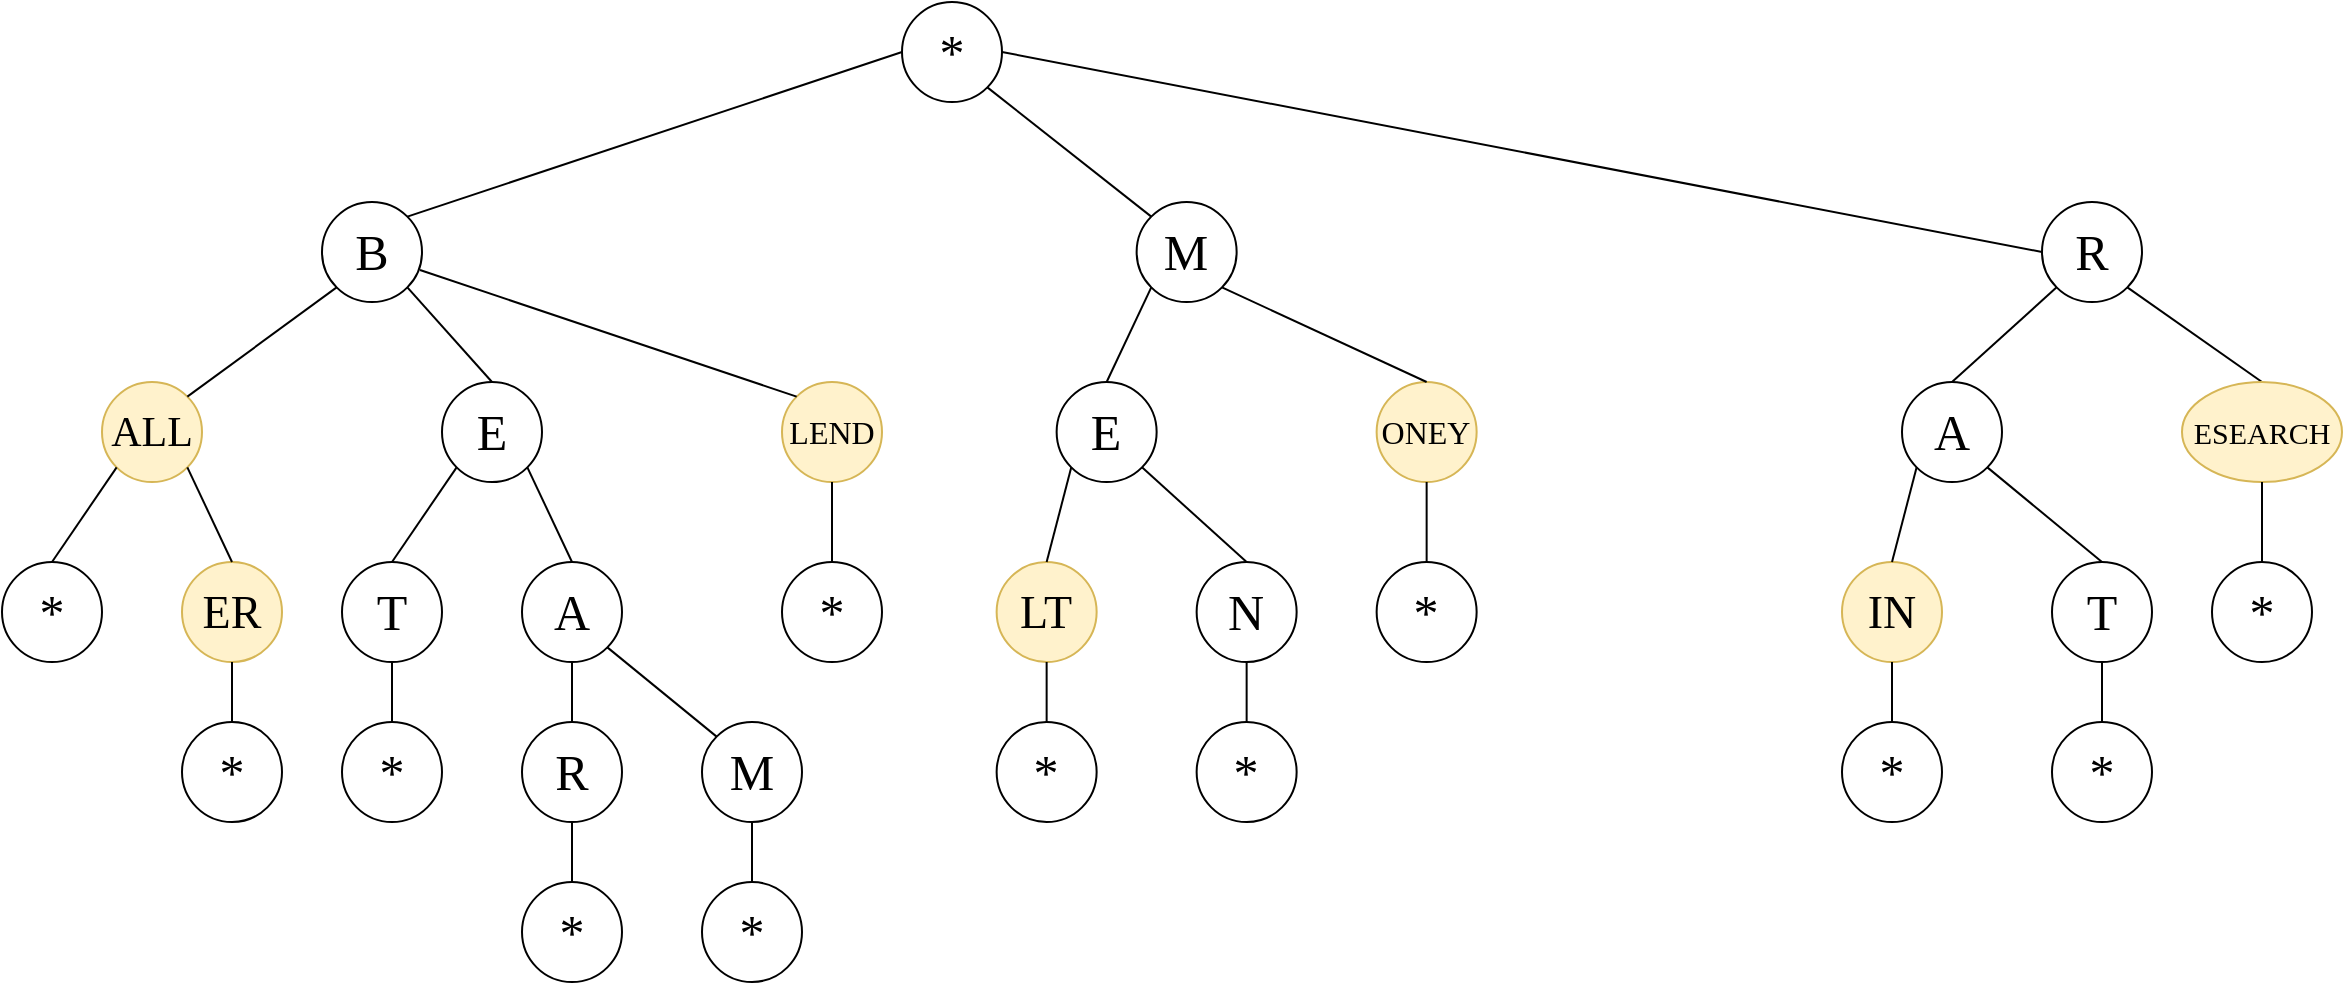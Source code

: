 <mxfile version="26.2.1">
  <diagram name="Pagina-1" id="opBmVjl81uKZEpGNowlr">
    <mxGraphModel dx="1428" dy="743" grid="1" gridSize="10" guides="1" tooltips="1" connect="1" arrows="1" fold="1" page="1" pageScale="1" pageWidth="2339" pageHeight="3300" math="0" shadow="0">
      <root>
        <mxCell id="0" />
        <mxCell id="1" parent="0" />
        <mxCell id="U-kLjbXsFDqCu3goTRht-1" value="&lt;font style=&quot;font-size: 25px;&quot; face=&quot;Comic Sans MS&quot;&gt;*&lt;/font&gt;" style="ellipse;whiteSpace=wrap;html=1;aspect=fixed;" vertex="1" parent="1">
          <mxGeometry x="570" y="20" width="50" height="50" as="geometry" />
        </mxCell>
        <mxCell id="U-kLjbXsFDqCu3goTRht-2" value="&lt;font face=&quot;Comic Sans MS&quot;&gt;&lt;span style=&quot;font-size: 25px;&quot;&gt;B&lt;/span&gt;&lt;/font&gt;" style="ellipse;whiteSpace=wrap;html=1;aspect=fixed;" vertex="1" parent="1">
          <mxGeometry x="280" y="120" width="50" height="50" as="geometry" />
        </mxCell>
        <mxCell id="U-kLjbXsFDqCu3goTRht-3" value="&lt;font face=&quot;Comic Sans MS&quot;&gt;&lt;span style=&quot;font-size: 25px;&quot;&gt;R&lt;/span&gt;&lt;/font&gt;" style="ellipse;whiteSpace=wrap;html=1;aspect=fixed;" vertex="1" parent="1">
          <mxGeometry x="1140" y="120" width="50" height="50" as="geometry" />
        </mxCell>
        <mxCell id="U-kLjbXsFDqCu3goTRht-4" value="&lt;font face=&quot;Comic Sans MS&quot;&gt;&lt;span style=&quot;font-size: 25px;&quot;&gt;M&lt;/span&gt;&lt;/font&gt;" style="ellipse;whiteSpace=wrap;html=1;aspect=fixed;" vertex="1" parent="1">
          <mxGeometry x="687.32" y="120" width="50" height="50" as="geometry" />
        </mxCell>
        <mxCell id="U-kLjbXsFDqCu3goTRht-5" value="&lt;font style=&quot;font-size: 21px;&quot; face=&quot;Comic Sans MS&quot;&gt;ALL&lt;/font&gt;" style="ellipse;whiteSpace=wrap;html=1;aspect=fixed;fillColor=#fff2cc;strokeColor=#d6b656;" vertex="1" parent="1">
          <mxGeometry x="170" y="210" width="50" height="50" as="geometry" />
        </mxCell>
        <mxCell id="U-kLjbXsFDqCu3goTRht-8" value="&lt;font face=&quot;Comic Sans MS&quot;&gt;&lt;span style=&quot;font-size: 25px;&quot;&gt;*&lt;/span&gt;&lt;/font&gt;" style="ellipse;whiteSpace=wrap;html=1;aspect=fixed;" vertex="1" parent="1">
          <mxGeometry x="120" y="300" width="50" height="50" as="geometry" />
        </mxCell>
        <mxCell id="U-kLjbXsFDqCu3goTRht-9" value="&lt;font style=&quot;font-size: 23px;&quot; face=&quot;Comic Sans MS&quot;&gt;ER&lt;/font&gt;" style="ellipse;whiteSpace=wrap;html=1;aspect=fixed;fillColor=#fff2cc;strokeColor=#d6b656;" vertex="1" parent="1">
          <mxGeometry x="210" y="300" width="50" height="50" as="geometry" />
        </mxCell>
        <mxCell id="U-kLjbXsFDqCu3goTRht-10" value="&lt;font face=&quot;Comic Sans MS&quot;&gt;&lt;span style=&quot;font-size: 25px;&quot;&gt;*&lt;/span&gt;&lt;/font&gt;" style="ellipse;whiteSpace=wrap;html=1;aspect=fixed;" vertex="1" parent="1">
          <mxGeometry x="210" y="380" width="50" height="50" as="geometry" />
        </mxCell>
        <mxCell id="U-kLjbXsFDqCu3goTRht-11" value="&lt;font face=&quot;Comic Sans MS&quot;&gt;&lt;span style=&quot;font-size: 25px;&quot;&gt;T&lt;/span&gt;&lt;/font&gt;" style="ellipse;whiteSpace=wrap;html=1;aspect=fixed;" vertex="1" parent="1">
          <mxGeometry x="290" y="300" width="50" height="50" as="geometry" />
        </mxCell>
        <mxCell id="U-kLjbXsFDqCu3goTRht-12" value="&lt;font face=&quot;Comic Sans MS&quot;&gt;&lt;span style=&quot;font-size: 25px;&quot;&gt;*&lt;/span&gt;&lt;/font&gt;" style="ellipse;whiteSpace=wrap;html=1;aspect=fixed;" vertex="1" parent="1">
          <mxGeometry x="290" y="380" width="50" height="50" as="geometry" />
        </mxCell>
        <mxCell id="U-kLjbXsFDqCu3goTRht-13" value="&lt;font face=&quot;Comic Sans MS&quot;&gt;&lt;span style=&quot;font-size: 25px;&quot;&gt;E&lt;/span&gt;&lt;/font&gt;" style="ellipse;whiteSpace=wrap;html=1;aspect=fixed;" vertex="1" parent="1">
          <mxGeometry x="340" y="210" width="50" height="50" as="geometry" />
        </mxCell>
        <mxCell id="U-kLjbXsFDqCu3goTRht-14" value="&lt;font face=&quot;Comic Sans MS&quot;&gt;&lt;span style=&quot;font-size: 25px;&quot;&gt;A&lt;/span&gt;&lt;/font&gt;" style="ellipse;whiteSpace=wrap;html=1;aspect=fixed;" vertex="1" parent="1">
          <mxGeometry x="380" y="300" width="50" height="50" as="geometry" />
        </mxCell>
        <mxCell id="U-kLjbXsFDqCu3goTRht-15" value="&lt;font face=&quot;Comic Sans MS&quot;&gt;&lt;span style=&quot;font-size: 25px;&quot;&gt;R&lt;/span&gt;&lt;/font&gt;" style="ellipse;whiteSpace=wrap;html=1;aspect=fixed;" vertex="1" parent="1">
          <mxGeometry x="380" y="380" width="50" height="50" as="geometry" />
        </mxCell>
        <mxCell id="U-kLjbXsFDqCu3goTRht-16" value="&lt;font face=&quot;Comic Sans MS&quot;&gt;&lt;span style=&quot;font-size: 25px;&quot;&gt;*&lt;/span&gt;&lt;/font&gt;" style="ellipse;whiteSpace=wrap;html=1;aspect=fixed;" vertex="1" parent="1">
          <mxGeometry x="380" y="460" width="50" height="50" as="geometry" />
        </mxCell>
        <mxCell id="U-kLjbXsFDqCu3goTRht-17" value="&lt;font face=&quot;Comic Sans MS&quot;&gt;&lt;span style=&quot;font-size: 25px;&quot;&gt;M&lt;/span&gt;&lt;/font&gt;" style="ellipse;whiteSpace=wrap;html=1;aspect=fixed;" vertex="1" parent="1">
          <mxGeometry x="470" y="380" width="50" height="50" as="geometry" />
        </mxCell>
        <mxCell id="U-kLjbXsFDqCu3goTRht-18" value="&lt;font face=&quot;Comic Sans MS&quot;&gt;&lt;span style=&quot;font-size: 25px;&quot;&gt;*&lt;/span&gt;&lt;/font&gt;" style="ellipse;whiteSpace=wrap;html=1;aspect=fixed;" vertex="1" parent="1">
          <mxGeometry x="470" y="460" width="50" height="50" as="geometry" />
        </mxCell>
        <mxCell id="U-kLjbXsFDqCu3goTRht-19" value="&lt;font style=&quot;font-size: 16px;&quot; face=&quot;Comic Sans MS&quot;&gt;LEND&lt;/font&gt;" style="ellipse;whiteSpace=wrap;html=1;aspect=fixed;fillColor=#fff2cc;strokeColor=#d6b656;" vertex="1" parent="1">
          <mxGeometry x="510" y="210" width="50" height="50" as="geometry" />
        </mxCell>
        <mxCell id="U-kLjbXsFDqCu3goTRht-23" value="&lt;font face=&quot;Comic Sans MS&quot;&gt;&lt;span style=&quot;font-size: 25px;&quot;&gt;*&lt;/span&gt;&lt;/font&gt;" style="ellipse;whiteSpace=wrap;html=1;aspect=fixed;" vertex="1" parent="1">
          <mxGeometry x="510" y="300" width="50" height="50" as="geometry" />
        </mxCell>
        <mxCell id="U-kLjbXsFDqCu3goTRht-24" value="&lt;font face=&quot;Comic Sans MS&quot;&gt;&lt;span style=&quot;font-size: 25px;&quot;&gt;E&lt;/span&gt;&lt;/font&gt;" style="ellipse;whiteSpace=wrap;html=1;aspect=fixed;" vertex="1" parent="1">
          <mxGeometry x="647.32" y="210" width="50" height="50" as="geometry" />
        </mxCell>
        <mxCell id="U-kLjbXsFDqCu3goTRht-25" value="&lt;font style=&quot;font-size: 23px;&quot; face=&quot;Comic Sans MS&quot;&gt;LT&lt;/font&gt;" style="ellipse;whiteSpace=wrap;html=1;aspect=fixed;fillColor=#fff2cc;strokeColor=#d6b656;" vertex="1" parent="1">
          <mxGeometry x="617.32" y="300" width="50" height="50" as="geometry" />
        </mxCell>
        <mxCell id="U-kLjbXsFDqCu3goTRht-27" value="&lt;font face=&quot;Comic Sans MS&quot;&gt;&lt;span style=&quot;font-size: 25px;&quot;&gt;*&lt;/span&gt;&lt;/font&gt;" style="ellipse;whiteSpace=wrap;html=1;aspect=fixed;" vertex="1" parent="1">
          <mxGeometry x="617.32" y="380" width="50" height="50" as="geometry" />
        </mxCell>
        <mxCell id="U-kLjbXsFDqCu3goTRht-28" value="&lt;font face=&quot;Comic Sans MS&quot;&gt;&lt;span style=&quot;font-size: 25px;&quot;&gt;N&lt;/span&gt;&lt;/font&gt;" style="ellipse;whiteSpace=wrap;html=1;aspect=fixed;" vertex="1" parent="1">
          <mxGeometry x="717.32" y="300" width="50" height="50" as="geometry" />
        </mxCell>
        <mxCell id="U-kLjbXsFDqCu3goTRht-29" value="&lt;font face=&quot;Comic Sans MS&quot;&gt;&lt;span style=&quot;font-size: 25px;&quot;&gt;*&lt;/span&gt;&lt;/font&gt;" style="ellipse;whiteSpace=wrap;html=1;aspect=fixed;" vertex="1" parent="1">
          <mxGeometry x="717.32" y="380" width="50" height="50" as="geometry" />
        </mxCell>
        <mxCell id="U-kLjbXsFDqCu3goTRht-30" value="&lt;font style=&quot;font-size: 16px;&quot; face=&quot;Comic Sans MS&quot;&gt;ONEY&lt;/font&gt;" style="ellipse;whiteSpace=wrap;html=1;aspect=fixed;fillColor=#fff2cc;strokeColor=#d6b656;" vertex="1" parent="1">
          <mxGeometry x="807.32" y="210" width="50" height="50" as="geometry" />
        </mxCell>
        <mxCell id="U-kLjbXsFDqCu3goTRht-34" value="&lt;font face=&quot;Comic Sans MS&quot;&gt;&lt;span style=&quot;font-size: 25px;&quot;&gt;*&lt;/span&gt;&lt;/font&gt;" style="ellipse;whiteSpace=wrap;html=1;aspect=fixed;" vertex="1" parent="1">
          <mxGeometry x="807.32" y="300" width="50" height="50" as="geometry" />
        </mxCell>
        <mxCell id="U-kLjbXsFDqCu3goTRht-35" value="&lt;font face=&quot;Comic Sans MS&quot;&gt;&lt;span style=&quot;font-size: 25px;&quot;&gt;A&lt;/span&gt;&lt;/font&gt;" style="ellipse;whiteSpace=wrap;html=1;aspect=fixed;" vertex="1" parent="1">
          <mxGeometry x="1070" y="210" width="50" height="50" as="geometry" />
        </mxCell>
        <mxCell id="U-kLjbXsFDqCu3goTRht-36" value="&lt;font style=&quot;font-size: 23px;&quot; face=&quot;Comic Sans MS&quot;&gt;IN&lt;/font&gt;" style="ellipse;whiteSpace=wrap;html=1;aspect=fixed;fillColor=#fff2cc;strokeColor=#d6b656;" vertex="1" parent="1">
          <mxGeometry x="1040" y="300" width="50" height="50" as="geometry" />
        </mxCell>
        <mxCell id="U-kLjbXsFDqCu3goTRht-38" value="&lt;font face=&quot;Comic Sans MS&quot;&gt;&lt;span style=&quot;font-size: 25px;&quot;&gt;*&lt;/span&gt;&lt;/font&gt;" style="ellipse;whiteSpace=wrap;html=1;aspect=fixed;" vertex="1" parent="1">
          <mxGeometry x="1040" y="380" width="50" height="50" as="geometry" />
        </mxCell>
        <mxCell id="U-kLjbXsFDqCu3goTRht-39" value="&lt;font face=&quot;Comic Sans MS&quot;&gt;&lt;span style=&quot;font-size: 25px;&quot;&gt;T&lt;/span&gt;&lt;/font&gt;" style="ellipse;whiteSpace=wrap;html=1;aspect=fixed;" vertex="1" parent="1">
          <mxGeometry x="1145" y="300" width="50" height="50" as="geometry" />
        </mxCell>
        <mxCell id="U-kLjbXsFDqCu3goTRht-40" value="&lt;font face=&quot;Comic Sans MS&quot;&gt;&lt;span style=&quot;font-size: 25px;&quot;&gt;*&lt;/span&gt;&lt;/font&gt;" style="ellipse;whiteSpace=wrap;html=1;aspect=fixed;" vertex="1" parent="1">
          <mxGeometry x="1145" y="380" width="50" height="50" as="geometry" />
        </mxCell>
        <mxCell id="U-kLjbXsFDqCu3goTRht-49" value="" style="endArrow=none;html=1;rounded=0;entryX=0;entryY=0.5;entryDx=0;entryDy=0;exitX=1;exitY=0;exitDx=0;exitDy=0;" edge="1" parent="1" source="U-kLjbXsFDqCu3goTRht-2" target="U-kLjbXsFDqCu3goTRht-1">
          <mxGeometry width="50" height="50" relative="1" as="geometry">
            <mxPoint x="370" y="130" as="sourcePoint" />
            <mxPoint x="510" y="90" as="targetPoint" />
          </mxGeometry>
        </mxCell>
        <mxCell id="U-kLjbXsFDqCu3goTRht-50" value="" style="endArrow=none;html=1;rounded=0;entryX=0;entryY=1;entryDx=0;entryDy=0;exitX=1;exitY=0;exitDx=0;exitDy=0;" edge="1" parent="1" source="U-kLjbXsFDqCu3goTRht-5" target="U-kLjbXsFDqCu3goTRht-2">
          <mxGeometry width="50" height="50" relative="1" as="geometry">
            <mxPoint x="230" y="220" as="sourcePoint" />
            <mxPoint x="280" y="170" as="targetPoint" />
          </mxGeometry>
        </mxCell>
        <mxCell id="U-kLjbXsFDqCu3goTRht-51" value="" style="endArrow=none;html=1;rounded=0;entryX=1;entryY=1;entryDx=0;entryDy=0;exitX=0.5;exitY=0;exitDx=0;exitDy=0;" edge="1" parent="1" source="U-kLjbXsFDqCu3goTRht-13" target="U-kLjbXsFDqCu3goTRht-2">
          <mxGeometry width="50" height="50" relative="1" as="geometry">
            <mxPoint x="223" y="227" as="sourcePoint" />
            <mxPoint x="297" y="173" as="targetPoint" />
          </mxGeometry>
        </mxCell>
        <mxCell id="U-kLjbXsFDqCu3goTRht-52" value="" style="endArrow=none;html=1;rounded=0;exitX=0;exitY=0;exitDx=0;exitDy=0;entryX=0.98;entryY=0.68;entryDx=0;entryDy=0;entryPerimeter=0;" edge="1" parent="1" source="U-kLjbXsFDqCu3goTRht-19" target="U-kLjbXsFDqCu3goTRht-2">
          <mxGeometry width="50" height="50" relative="1" as="geometry">
            <mxPoint x="233" y="237" as="sourcePoint" />
            <mxPoint x="330" y="145" as="targetPoint" />
          </mxGeometry>
        </mxCell>
        <mxCell id="U-kLjbXsFDqCu3goTRht-55" value="" style="endArrow=none;html=1;rounded=0;entryX=0.5;entryY=0;entryDx=0;entryDy=0;exitX=0;exitY=1;exitDx=0;exitDy=0;" edge="1" parent="1" source="U-kLjbXsFDqCu3goTRht-5" target="U-kLjbXsFDqCu3goTRht-8">
          <mxGeometry width="50" height="50" relative="1" as="geometry">
            <mxPoint x="195" y="430" as="sourcePoint" />
            <mxPoint x="337" y="213" as="targetPoint" />
          </mxGeometry>
        </mxCell>
        <mxCell id="U-kLjbXsFDqCu3goTRht-56" value="" style="endArrow=none;html=1;rounded=0;entryX=0.5;entryY=0;entryDx=0;entryDy=0;exitX=1;exitY=1;exitDx=0;exitDy=0;" edge="1" parent="1" source="U-kLjbXsFDqCu3goTRht-5" target="U-kLjbXsFDqCu3goTRht-9">
          <mxGeometry width="50" height="50" relative="1" as="geometry">
            <mxPoint x="212.678" y="422.678" as="sourcePoint" />
            <mxPoint x="347" y="223" as="targetPoint" />
          </mxGeometry>
        </mxCell>
        <mxCell id="U-kLjbXsFDqCu3goTRht-57" value="" style="endArrow=none;html=1;rounded=0;entryX=0.5;entryY=0;entryDx=0;entryDy=0;exitX=0.5;exitY=1;exitDx=0;exitDy=0;" edge="1" parent="1" source="U-kLjbXsFDqCu3goTRht-9" target="U-kLjbXsFDqCu3goTRht-10">
          <mxGeometry width="50" height="50" relative="1" as="geometry">
            <mxPoint x="283" y="287" as="sourcePoint" />
            <mxPoint x="357" y="233" as="targetPoint" />
          </mxGeometry>
        </mxCell>
        <mxCell id="U-kLjbXsFDqCu3goTRht-58" value="" style="endArrow=none;html=1;rounded=0;entryX=0;entryY=1;entryDx=0;entryDy=0;exitX=0.5;exitY=0;exitDx=0;exitDy=0;" edge="1" parent="1" source="U-kLjbXsFDqCu3goTRht-11" target="U-kLjbXsFDqCu3goTRht-13">
          <mxGeometry width="50" height="50" relative="1" as="geometry">
            <mxPoint x="293" y="297" as="sourcePoint" />
            <mxPoint x="367" y="243" as="targetPoint" />
          </mxGeometry>
        </mxCell>
        <mxCell id="U-kLjbXsFDqCu3goTRht-59" value="" style="endArrow=none;html=1;rounded=0;entryX=1;entryY=1;entryDx=0;entryDy=0;exitX=0.5;exitY=0;exitDx=0;exitDy=0;" edge="1" parent="1" source="U-kLjbXsFDqCu3goTRht-14" target="U-kLjbXsFDqCu3goTRht-13">
          <mxGeometry width="50" height="50" relative="1" as="geometry">
            <mxPoint x="303" y="307" as="sourcePoint" />
            <mxPoint x="377" y="253" as="targetPoint" />
          </mxGeometry>
        </mxCell>
        <mxCell id="U-kLjbXsFDqCu3goTRht-60" value="" style="endArrow=none;html=1;rounded=0;entryX=0.5;entryY=1;entryDx=0;entryDy=0;exitX=0.5;exitY=0;exitDx=0;exitDy=0;" edge="1" parent="1" source="U-kLjbXsFDqCu3goTRht-12" target="U-kLjbXsFDqCu3goTRht-11">
          <mxGeometry width="50" height="50" relative="1" as="geometry">
            <mxPoint x="313" y="317" as="sourcePoint" />
            <mxPoint x="387" y="263" as="targetPoint" />
          </mxGeometry>
        </mxCell>
        <mxCell id="U-kLjbXsFDqCu3goTRht-61" value="" style="endArrow=none;html=1;rounded=0;entryX=0.5;entryY=1;entryDx=0;entryDy=0;exitX=0.5;exitY=0;exitDx=0;exitDy=0;" edge="1" parent="1" source="U-kLjbXsFDqCu3goTRht-15" target="U-kLjbXsFDqCu3goTRht-14">
          <mxGeometry width="50" height="50" relative="1" as="geometry">
            <mxPoint x="323" y="327" as="sourcePoint" />
            <mxPoint x="397" y="273" as="targetPoint" />
          </mxGeometry>
        </mxCell>
        <mxCell id="U-kLjbXsFDqCu3goTRht-62" value="" style="endArrow=none;html=1;rounded=0;entryX=0.5;entryY=1;entryDx=0;entryDy=0;exitX=0.5;exitY=0;exitDx=0;exitDy=0;" edge="1" parent="1" source="U-kLjbXsFDqCu3goTRht-16" target="U-kLjbXsFDqCu3goTRht-15">
          <mxGeometry width="50" height="50" relative="1" as="geometry">
            <mxPoint x="340" y="480" as="sourcePoint" />
            <mxPoint x="390" y="430" as="targetPoint" />
          </mxGeometry>
        </mxCell>
        <mxCell id="U-kLjbXsFDqCu3goTRht-63" value="" style="endArrow=none;html=1;rounded=0;entryX=1;entryY=1;entryDx=0;entryDy=0;exitX=0;exitY=0;exitDx=0;exitDy=0;" edge="1" parent="1" source="U-kLjbXsFDqCu3goTRht-17" target="U-kLjbXsFDqCu3goTRht-14">
          <mxGeometry width="50" height="50" relative="1" as="geometry">
            <mxPoint x="430" y="370" as="sourcePoint" />
            <mxPoint x="480" y="320" as="targetPoint" />
          </mxGeometry>
        </mxCell>
        <mxCell id="U-kLjbXsFDqCu3goTRht-64" value="" style="endArrow=none;html=1;rounded=0;entryX=0.5;entryY=1;entryDx=0;entryDy=0;exitX=0.5;exitY=0;exitDx=0;exitDy=0;" edge="1" parent="1" source="U-kLjbXsFDqCu3goTRht-18" target="U-kLjbXsFDqCu3goTRht-17">
          <mxGeometry width="50" height="50" relative="1" as="geometry">
            <mxPoint x="333" y="337" as="sourcePoint" />
            <mxPoint x="407" y="283" as="targetPoint" />
          </mxGeometry>
        </mxCell>
        <mxCell id="U-kLjbXsFDqCu3goTRht-65" value="" style="endArrow=none;html=1;rounded=0;exitX=0.5;exitY=0;exitDx=0;exitDy=0;entryX=0.5;entryY=1;entryDx=0;entryDy=0;" edge="1" parent="1" source="U-kLjbXsFDqCu3goTRht-23" target="U-kLjbXsFDqCu3goTRht-19">
          <mxGeometry width="50" height="50" relative="1" as="geometry">
            <mxPoint x="565" y="300" as="sourcePoint" />
            <mxPoint x="520" y="270" as="targetPoint" />
          </mxGeometry>
        </mxCell>
        <mxCell id="U-kLjbXsFDqCu3goTRht-69" value="" style="endArrow=none;html=1;rounded=0;entryX=1;entryY=1;entryDx=0;entryDy=0;exitX=0;exitY=0;exitDx=0;exitDy=0;" edge="1" parent="1" source="U-kLjbXsFDqCu3goTRht-4" target="U-kLjbXsFDqCu3goTRht-1">
          <mxGeometry width="50" height="50" relative="1" as="geometry">
            <mxPoint x="537.32" y="120" as="sourcePoint" />
            <mxPoint x="539.998" y="62.678" as="targetPoint" />
          </mxGeometry>
        </mxCell>
        <mxCell id="U-kLjbXsFDqCu3goTRht-70" value="" style="endArrow=none;html=1;rounded=0;entryX=0;entryY=1;entryDx=0;entryDy=0;exitX=0.5;exitY=0;exitDx=0;exitDy=0;" edge="1" parent="1" source="U-kLjbXsFDqCu3goTRht-24" target="U-kLjbXsFDqCu3goTRht-4">
          <mxGeometry width="50" height="50" relative="1" as="geometry">
            <mxPoint x="310.32" y="387" as="sourcePoint" />
            <mxPoint x="384.32" y="333" as="targetPoint" />
          </mxGeometry>
        </mxCell>
        <mxCell id="U-kLjbXsFDqCu3goTRht-71" value="" style="endArrow=none;html=1;rounded=0;entryX=0;entryY=1;entryDx=0;entryDy=0;exitX=0.5;exitY=0;exitDx=0;exitDy=0;" edge="1" parent="1" source="U-kLjbXsFDqCu3goTRht-25" target="U-kLjbXsFDqCu3goTRht-24">
          <mxGeometry width="50" height="50" relative="1" as="geometry">
            <mxPoint x="320.32" y="397" as="sourcePoint" />
            <mxPoint x="394.32" y="343" as="targetPoint" />
          </mxGeometry>
        </mxCell>
        <mxCell id="U-kLjbXsFDqCu3goTRht-72" value="" style="endArrow=none;html=1;rounded=0;entryX=0.5;entryY=1;entryDx=0;entryDy=0;exitX=0.5;exitY=0;exitDx=0;exitDy=0;" edge="1" parent="1" source="U-kLjbXsFDqCu3goTRht-27" target="U-kLjbXsFDqCu3goTRht-25">
          <mxGeometry width="50" height="50" relative="1" as="geometry">
            <mxPoint x="642" y="390" as="sourcePoint" />
            <mxPoint x="404.32" y="353" as="targetPoint" />
          </mxGeometry>
        </mxCell>
        <mxCell id="U-kLjbXsFDqCu3goTRht-74" value="" style="endArrow=none;html=1;rounded=0;entryX=1;entryY=1;entryDx=0;entryDy=0;exitX=0.5;exitY=0;exitDx=0;exitDy=0;" edge="1" parent="1" source="U-kLjbXsFDqCu3goTRht-28" target="U-kLjbXsFDqCu3goTRht-24">
          <mxGeometry width="50" height="50" relative="1" as="geometry">
            <mxPoint x="350.32" y="427" as="sourcePoint" />
            <mxPoint x="424.32" y="373" as="targetPoint" />
          </mxGeometry>
        </mxCell>
        <mxCell id="U-kLjbXsFDqCu3goTRht-75" value="" style="endArrow=none;html=1;rounded=0;entryX=0.5;entryY=1;entryDx=0;entryDy=0;exitX=0.5;exitY=0;exitDx=0;exitDy=0;" edge="1" parent="1" source="U-kLjbXsFDqCu3goTRht-29" target="U-kLjbXsFDqCu3goTRht-28">
          <mxGeometry width="50" height="50" relative="1" as="geometry">
            <mxPoint x="360.32" y="437" as="sourcePoint" />
            <mxPoint x="434.32" y="383" as="targetPoint" />
          </mxGeometry>
        </mxCell>
        <mxCell id="U-kLjbXsFDqCu3goTRht-76" value="" style="endArrow=none;html=1;rounded=0;entryX=1;entryY=1;entryDx=0;entryDy=0;exitX=0.5;exitY=0;exitDx=0;exitDy=0;" edge="1" parent="1" source="U-kLjbXsFDqCu3goTRht-30" target="U-kLjbXsFDqCu3goTRht-4">
          <mxGeometry width="50" height="50" relative="1" as="geometry">
            <mxPoint x="370.32" y="447" as="sourcePoint" />
            <mxPoint x="444.32" y="393" as="targetPoint" />
          </mxGeometry>
        </mxCell>
        <mxCell id="U-kLjbXsFDqCu3goTRht-81" value="" style="endArrow=none;html=1;rounded=0;entryX=0;entryY=1;entryDx=0;entryDy=0;exitX=0.5;exitY=0;exitDx=0;exitDy=0;" edge="1" parent="1" source="U-kLjbXsFDqCu3goTRht-35" target="U-kLjbXsFDqCu3goTRht-3">
          <mxGeometry width="50" height="50" relative="1" as="geometry">
            <mxPoint x="493" y="497" as="sourcePoint" />
            <mxPoint x="567" y="443" as="targetPoint" />
          </mxGeometry>
        </mxCell>
        <mxCell id="U-kLjbXsFDqCu3goTRht-82" value="" style="endArrow=none;html=1;rounded=0;entryX=0;entryY=1;entryDx=0;entryDy=0;exitX=0.5;exitY=0;exitDx=0;exitDy=0;" edge="1" parent="1" source="U-kLjbXsFDqCu3goTRht-36" target="U-kLjbXsFDqCu3goTRht-35">
          <mxGeometry width="50" height="50" relative="1" as="geometry">
            <mxPoint x="503" y="507" as="sourcePoint" />
            <mxPoint x="577" y="453" as="targetPoint" />
          </mxGeometry>
        </mxCell>
        <mxCell id="U-kLjbXsFDqCu3goTRht-85" value="" style="endArrow=none;html=1;rounded=0;entryX=1;entryY=1;entryDx=0;entryDy=0;exitX=0.5;exitY=0;exitDx=0;exitDy=0;" edge="1" parent="1" source="U-kLjbXsFDqCu3goTRht-39" target="U-kLjbXsFDqCu3goTRht-35">
          <mxGeometry width="50" height="50" relative="1" as="geometry">
            <mxPoint x="533" y="537" as="sourcePoint" />
            <mxPoint x="607" y="483" as="targetPoint" />
          </mxGeometry>
        </mxCell>
        <mxCell id="U-kLjbXsFDqCu3goTRht-86" value="" style="endArrow=none;html=1;rounded=0;entryX=0.5;entryY=1;entryDx=0;entryDy=0;exitX=0.5;exitY=0;exitDx=0;exitDy=0;" edge="1" parent="1" source="U-kLjbXsFDqCu3goTRht-40" target="U-kLjbXsFDqCu3goTRht-39">
          <mxGeometry width="50" height="50" relative="1" as="geometry">
            <mxPoint x="543" y="547" as="sourcePoint" />
            <mxPoint x="617" y="493" as="targetPoint" />
          </mxGeometry>
        </mxCell>
        <mxCell id="U-kLjbXsFDqCu3goTRht-87" value="" style="endArrow=none;html=1;rounded=0;entryX=1;entryY=1;entryDx=0;entryDy=0;exitX=0.5;exitY=0;exitDx=0;exitDy=0;" edge="1" parent="1" source="U-kLjbXsFDqCu3goTRht-98" target="U-kLjbXsFDqCu3goTRht-3">
          <mxGeometry width="50" height="50" relative="1" as="geometry">
            <mxPoint x="1241.716" y="221.716" as="sourcePoint" />
            <mxPoint x="627" y="503" as="targetPoint" />
          </mxGeometry>
        </mxCell>
        <mxCell id="U-kLjbXsFDqCu3goTRht-95" value="" style="endArrow=none;html=1;rounded=0;exitX=0;exitY=0.5;exitDx=0;exitDy=0;entryX=1;entryY=0.5;entryDx=0;entryDy=0;" edge="1" parent="1" source="U-kLjbXsFDqCu3goTRht-3" target="U-kLjbXsFDqCu3goTRht-1">
          <mxGeometry width="50" height="50" relative="1" as="geometry">
            <mxPoint x="700" y="410" as="sourcePoint" />
            <mxPoint x="620" y="60" as="targetPoint" />
          </mxGeometry>
        </mxCell>
        <mxCell id="U-kLjbXsFDqCu3goTRht-96" value="" style="endArrow=none;html=1;rounded=0;entryX=0.5;entryY=1;entryDx=0;entryDy=0;exitX=0.5;exitY=0;exitDx=0;exitDy=0;" edge="1" parent="1" source="U-kLjbXsFDqCu3goTRht-34" target="U-kLjbXsFDqCu3goTRht-30">
          <mxGeometry width="50" height="50" relative="1" as="geometry">
            <mxPoint x="700" y="390" as="sourcePoint" />
            <mxPoint x="750" y="340" as="targetPoint" />
          </mxGeometry>
        </mxCell>
        <mxCell id="U-kLjbXsFDqCu3goTRht-97" value="" style="endArrow=none;html=1;rounded=0;entryX=0.5;entryY=1;entryDx=0;entryDy=0;exitX=0.5;exitY=0;exitDx=0;exitDy=0;" edge="1" parent="1" source="U-kLjbXsFDqCu3goTRht-38" target="U-kLjbXsFDqCu3goTRht-36">
          <mxGeometry width="50" height="50" relative="1" as="geometry">
            <mxPoint x="700" y="380" as="sourcePoint" />
            <mxPoint x="750" y="330" as="targetPoint" />
          </mxGeometry>
        </mxCell>
        <mxCell id="U-kLjbXsFDqCu3goTRht-98" value="&lt;font face=&quot;Comic Sans MS&quot; style=&quot;font-size: 15px;&quot;&gt;ESEARCH&lt;/font&gt;" style="ellipse;whiteSpace=wrap;html=1;fillColor=#fff2cc;strokeColor=#d6b656;" vertex="1" parent="1">
          <mxGeometry x="1210" y="210" width="80" height="50" as="geometry" />
        </mxCell>
        <mxCell id="U-kLjbXsFDqCu3goTRht-99" value="&lt;font face=&quot;Comic Sans MS&quot;&gt;&lt;span style=&quot;font-size: 25px;&quot;&gt;*&lt;/span&gt;&lt;/font&gt;" style="ellipse;whiteSpace=wrap;html=1;aspect=fixed;" vertex="1" parent="1">
          <mxGeometry x="1225" y="300" width="50" height="50" as="geometry" />
        </mxCell>
        <mxCell id="U-kLjbXsFDqCu3goTRht-100" value="" style="endArrow=none;html=1;rounded=0;entryX=0.5;entryY=1;entryDx=0;entryDy=0;exitX=0.5;exitY=0;exitDx=0;exitDy=0;" edge="1" parent="1" source="U-kLjbXsFDqCu3goTRht-99" target="U-kLjbXsFDqCu3goTRht-98">
          <mxGeometry width="50" height="50" relative="1" as="geometry">
            <mxPoint x="623" y="467" as="sourcePoint" />
            <mxPoint x="1250" y="270" as="targetPoint" />
          </mxGeometry>
        </mxCell>
      </root>
    </mxGraphModel>
  </diagram>
</mxfile>
